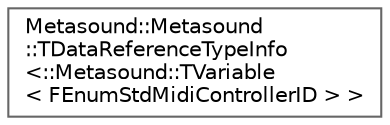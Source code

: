 digraph "Graphical Class Hierarchy"
{
 // INTERACTIVE_SVG=YES
 // LATEX_PDF_SIZE
  bgcolor="transparent";
  edge [fontname=Helvetica,fontsize=10,labelfontname=Helvetica,labelfontsize=10];
  node [fontname=Helvetica,fontsize=10,shape=box,height=0.2,width=0.4];
  rankdir="LR";
  Node0 [id="Node000000",label="Metasound::Metasound\l::TDataReferenceTypeInfo\l\<::Metasound::TVariable\l\< FEnumStdMidiControllerID \> \>",height=0.2,width=0.4,color="grey40", fillcolor="white", style="filled",URL="$da/d43/structMetasound_1_1_1_1Metasound_1_1TDataReferenceTypeInfo_3_1_1Metasound_1_1TVariable_3_01FEnumStdMidiControllerID_01_4_01_4.html",tooltip=" "];
}
